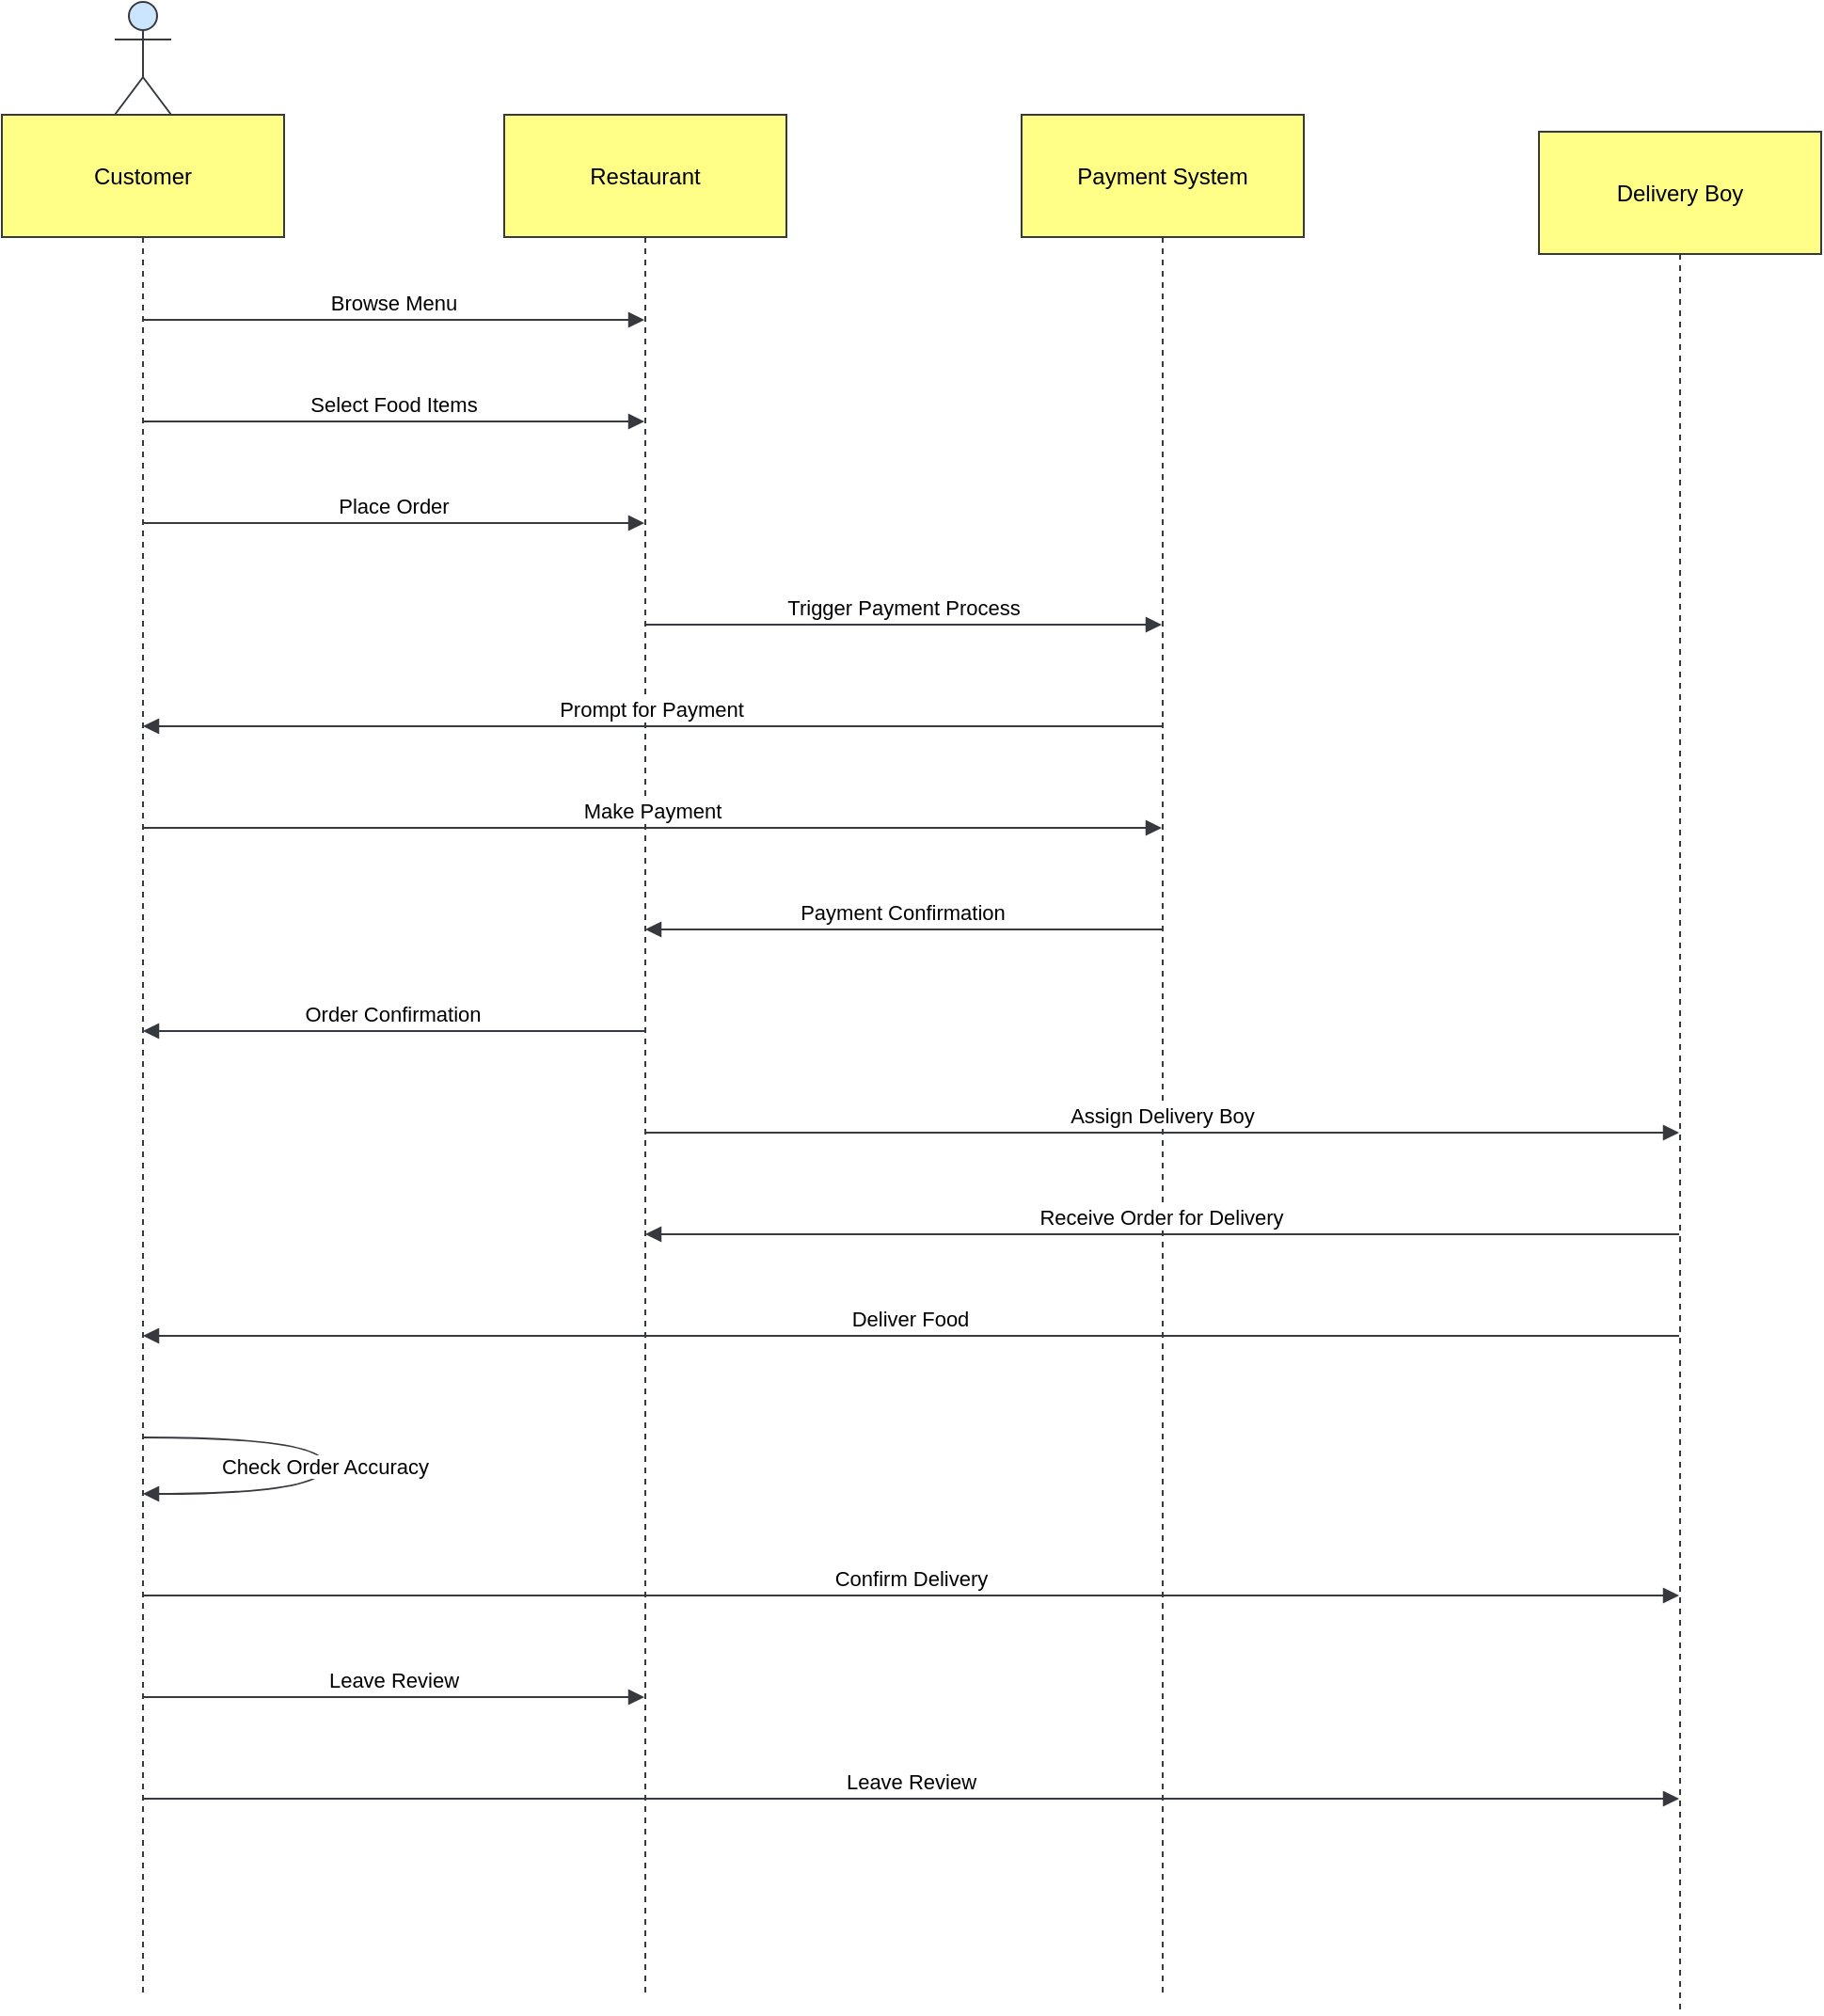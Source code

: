 <mxfile version="26.2.14">
  <diagram name="Page-1" id="uUIcSil0GLClQxcJma0W">
    <mxGraphModel dx="651" dy="542" grid="0" gridSize="10" guides="1" tooltips="1" connect="1" arrows="1" fold="1" page="0" pageScale="1" pageWidth="827" pageHeight="1169" math="0" shadow="0">
      <root>
        <mxCell id="0" />
        <mxCell id="1" parent="0" />
        <mxCell id="2" value="Customer" style="shape=umlLifeline;perimeter=lifelinePerimeter;whiteSpace=wrap;container=1;dropTarget=0;collapsible=0;recursiveResize=0;outlineConnect=0;portConstraint=eastwest;newEdgeStyle={&quot;edgeStyle&quot;:&quot;elbowEdgeStyle&quot;,&quot;elbow&quot;:&quot;vertical&quot;,&quot;curved&quot;:0,&quot;rounded&quot;:0};size=65;fillColor=#ffff88;strokeColor=#36393d;" parent="1" vertex="1">
          <mxGeometry x="-46" width="150" height="1000" as="geometry" />
        </mxCell>
        <mxCell id="3" value="Restaurant" style="shape=umlLifeline;perimeter=lifelinePerimeter;whiteSpace=wrap;container=1;dropTarget=0;collapsible=0;recursiveResize=0;outlineConnect=0;portConstraint=eastwest;newEdgeStyle={&quot;edgeStyle&quot;:&quot;elbowEdgeStyle&quot;,&quot;elbow&quot;:&quot;vertical&quot;,&quot;curved&quot;:0,&quot;rounded&quot;:0};size=65;fillColor=#ffff88;strokeColor=#36393d;" parent="1" vertex="1">
          <mxGeometry x="221" width="150" height="1000" as="geometry" />
        </mxCell>
        <mxCell id="4" value="Payment System" style="shape=umlLifeline;perimeter=lifelinePerimeter;whiteSpace=wrap;container=1;dropTarget=0;collapsible=0;recursiveResize=0;outlineConnect=0;portConstraint=eastwest;newEdgeStyle={&quot;edgeStyle&quot;:&quot;elbowEdgeStyle&quot;,&quot;elbow&quot;:&quot;vertical&quot;,&quot;curved&quot;:0,&quot;rounded&quot;:0};size=65;fillColor=#ffff88;strokeColor=#36393d;" parent="1" vertex="1">
          <mxGeometry x="496" width="150" height="1000" as="geometry" />
        </mxCell>
        <mxCell id="5" value="Delivery Boy" style="shape=umlLifeline;perimeter=lifelinePerimeter;whiteSpace=wrap;container=1;dropTarget=0;collapsible=0;recursiveResize=0;outlineConnect=0;portConstraint=eastwest;newEdgeStyle={&quot;edgeStyle&quot;:&quot;elbowEdgeStyle&quot;,&quot;elbow&quot;:&quot;vertical&quot;,&quot;curved&quot;:0,&quot;rounded&quot;:0};size=65;fillColor=#ffff88;strokeColor=#36393d;" parent="1" vertex="1">
          <mxGeometry x="771" y="9" width="150" height="1000" as="geometry" />
        </mxCell>
        <mxCell id="6" value="Browse Menu" style="verticalAlign=bottom;edgeStyle=elbowEdgeStyle;elbow=vertical;curved=0;rounded=0;endArrow=block;fillColor=#ffff88;strokeColor=#36393d;" parent="1" source="2" target="3" edge="1">
          <mxGeometry relative="1" as="geometry">
            <Array as="points">
              <mxPoint x="188" y="109" />
            </Array>
          </mxGeometry>
        </mxCell>
        <mxCell id="7" value="Select Food Items" style="verticalAlign=bottom;edgeStyle=elbowEdgeStyle;elbow=vertical;curved=0;rounded=0;endArrow=block;fillColor=#ffff88;strokeColor=#36393d;" parent="1" source="2" target="3" edge="1">
          <mxGeometry relative="1" as="geometry">
            <Array as="points">
              <mxPoint x="188" y="163" />
            </Array>
          </mxGeometry>
        </mxCell>
        <mxCell id="8" value="Place Order" style="verticalAlign=bottom;edgeStyle=elbowEdgeStyle;elbow=vertical;curved=0;rounded=0;endArrow=block;fillColor=#ffff88;strokeColor=#36393d;" parent="1" source="2" target="3" edge="1">
          <mxGeometry relative="1" as="geometry">
            <Array as="points">
              <mxPoint x="188" y="217" />
            </Array>
          </mxGeometry>
        </mxCell>
        <mxCell id="9" value="Trigger Payment Process" style="verticalAlign=bottom;edgeStyle=elbowEdgeStyle;elbow=vertical;curved=0;rounded=0;endArrow=block;fillColor=#ffff88;strokeColor=#36393d;" parent="1" source="3" target="4" edge="1">
          <mxGeometry relative="1" as="geometry">
            <Array as="points">
              <mxPoint x="413" y="271" />
            </Array>
          </mxGeometry>
        </mxCell>
        <mxCell id="10" value="Prompt for Payment" style="verticalAlign=bottom;edgeStyle=elbowEdgeStyle;elbow=vertical;curved=0;rounded=0;endArrow=block;fillColor=#ffff88;strokeColor=#36393d;" parent="1" source="4" target="2" edge="1">
          <mxGeometry relative="1" as="geometry">
            <Array as="points">
              <mxPoint x="312" y="325" />
            </Array>
          </mxGeometry>
        </mxCell>
        <mxCell id="11" value="Make Payment" style="verticalAlign=bottom;edgeStyle=elbowEdgeStyle;elbow=vertical;curved=0;rounded=0;endArrow=block;fillColor=#ffff88;strokeColor=#36393d;" parent="1" source="2" target="4" edge="1">
          <mxGeometry relative="1" as="geometry">
            <Array as="points">
              <mxPoint x="309" y="379" />
            </Array>
          </mxGeometry>
        </mxCell>
        <mxCell id="12" value="Payment Confirmation" style="verticalAlign=bottom;edgeStyle=elbowEdgeStyle;elbow=vertical;curved=0;rounded=0;endArrow=block;fillColor=#ffff88;strokeColor=#36393d;" parent="1" source="4" target="3" edge="1">
          <mxGeometry relative="1" as="geometry">
            <Array as="points">
              <mxPoint x="416" y="433" />
            </Array>
          </mxGeometry>
        </mxCell>
        <mxCell id="13" value="Order Confirmation" style="verticalAlign=bottom;edgeStyle=elbowEdgeStyle;elbow=vertical;curved=0;rounded=0;endArrow=block;fillColor=#ffff88;strokeColor=#36393d;" parent="1" source="3" target="2" edge="1">
          <mxGeometry relative="1" as="geometry">
            <Array as="points">
              <mxPoint x="191" y="487" />
            </Array>
          </mxGeometry>
        </mxCell>
        <mxCell id="14" value="Assign Delivery Boy" style="verticalAlign=bottom;edgeStyle=elbowEdgeStyle;elbow=vertical;curved=0;rounded=0;endArrow=block;fillColor=#ffff88;strokeColor=#36393d;" parent="1" source="3" target="5" edge="1">
          <mxGeometry relative="1" as="geometry">
            <Array as="points">
              <mxPoint x="513" y="541" />
            </Array>
          </mxGeometry>
        </mxCell>
        <mxCell id="15" value="Receive Order for Delivery" style="verticalAlign=bottom;edgeStyle=elbowEdgeStyle;elbow=vertical;curved=0;rounded=0;endArrow=block;fillColor=#ffff88;strokeColor=#36393d;" parent="1" source="5" target="3" edge="1">
          <mxGeometry relative="1" as="geometry">
            <Array as="points">
              <mxPoint x="516" y="595" />
            </Array>
          </mxGeometry>
        </mxCell>
        <mxCell id="16" value="Deliver Food" style="verticalAlign=bottom;edgeStyle=elbowEdgeStyle;elbow=vertical;curved=0;rounded=0;endArrow=block;fillColor=#ffff88;strokeColor=#36393d;" parent="1" source="5" target="2" edge="1">
          <mxGeometry relative="1" as="geometry">
            <Array as="points">
              <mxPoint x="412" y="649" />
            </Array>
          </mxGeometry>
        </mxCell>
        <mxCell id="17" value="Check Order Accuracy" style="curved=1;endArrow=block;fillColor=#ffff88;strokeColor=#36393d;" parent="1" source="2" target="2" edge="1">
          <mxGeometry relative="1" as="geometry">
            <Array as="points">
              <mxPoint x="126" y="703" />
              <mxPoint x="126" y="733" />
            </Array>
          </mxGeometry>
        </mxCell>
        <mxCell id="18" value="Confirm Delivery" style="verticalAlign=bottom;edgeStyle=elbowEdgeStyle;elbow=vertical;curved=0;rounded=0;endArrow=block;fillColor=#ffff88;strokeColor=#36393d;" parent="1" source="2" target="5" edge="1">
          <mxGeometry relative="1" as="geometry">
            <Array as="points">
              <mxPoint x="409" y="787" />
            </Array>
          </mxGeometry>
        </mxCell>
        <mxCell id="19" value="Leave Review" style="verticalAlign=bottom;edgeStyle=elbowEdgeStyle;elbow=vertical;curved=0;rounded=0;endArrow=block;fillColor=#ffff88;strokeColor=#36393d;" parent="1" source="2" target="3" edge="1">
          <mxGeometry relative="1" as="geometry">
            <Array as="points">
              <mxPoint x="188" y="841" />
            </Array>
          </mxGeometry>
        </mxCell>
        <mxCell id="20" value="Leave Review" style="verticalAlign=bottom;edgeStyle=elbowEdgeStyle;elbow=vertical;curved=0;rounded=0;endArrow=block;fillColor=#ffff88;strokeColor=#36393d;" parent="1" source="2" target="5" edge="1">
          <mxGeometry relative="1" as="geometry">
            <Array as="points">
              <mxPoint x="409" y="895" />
            </Array>
          </mxGeometry>
        </mxCell>
        <mxCell id="aD_YHIlhLt39WR47Mzzr-20" value="" style="shape=umlActor;verticalLabelPosition=bottom;verticalAlign=top;html=1;outlineConnect=0;fillColor=#cce5ff;strokeColor=#36393d;" vertex="1" parent="1">
          <mxGeometry x="14" y="-60" width="30" height="60" as="geometry" />
        </mxCell>
      </root>
    </mxGraphModel>
  </diagram>
</mxfile>
